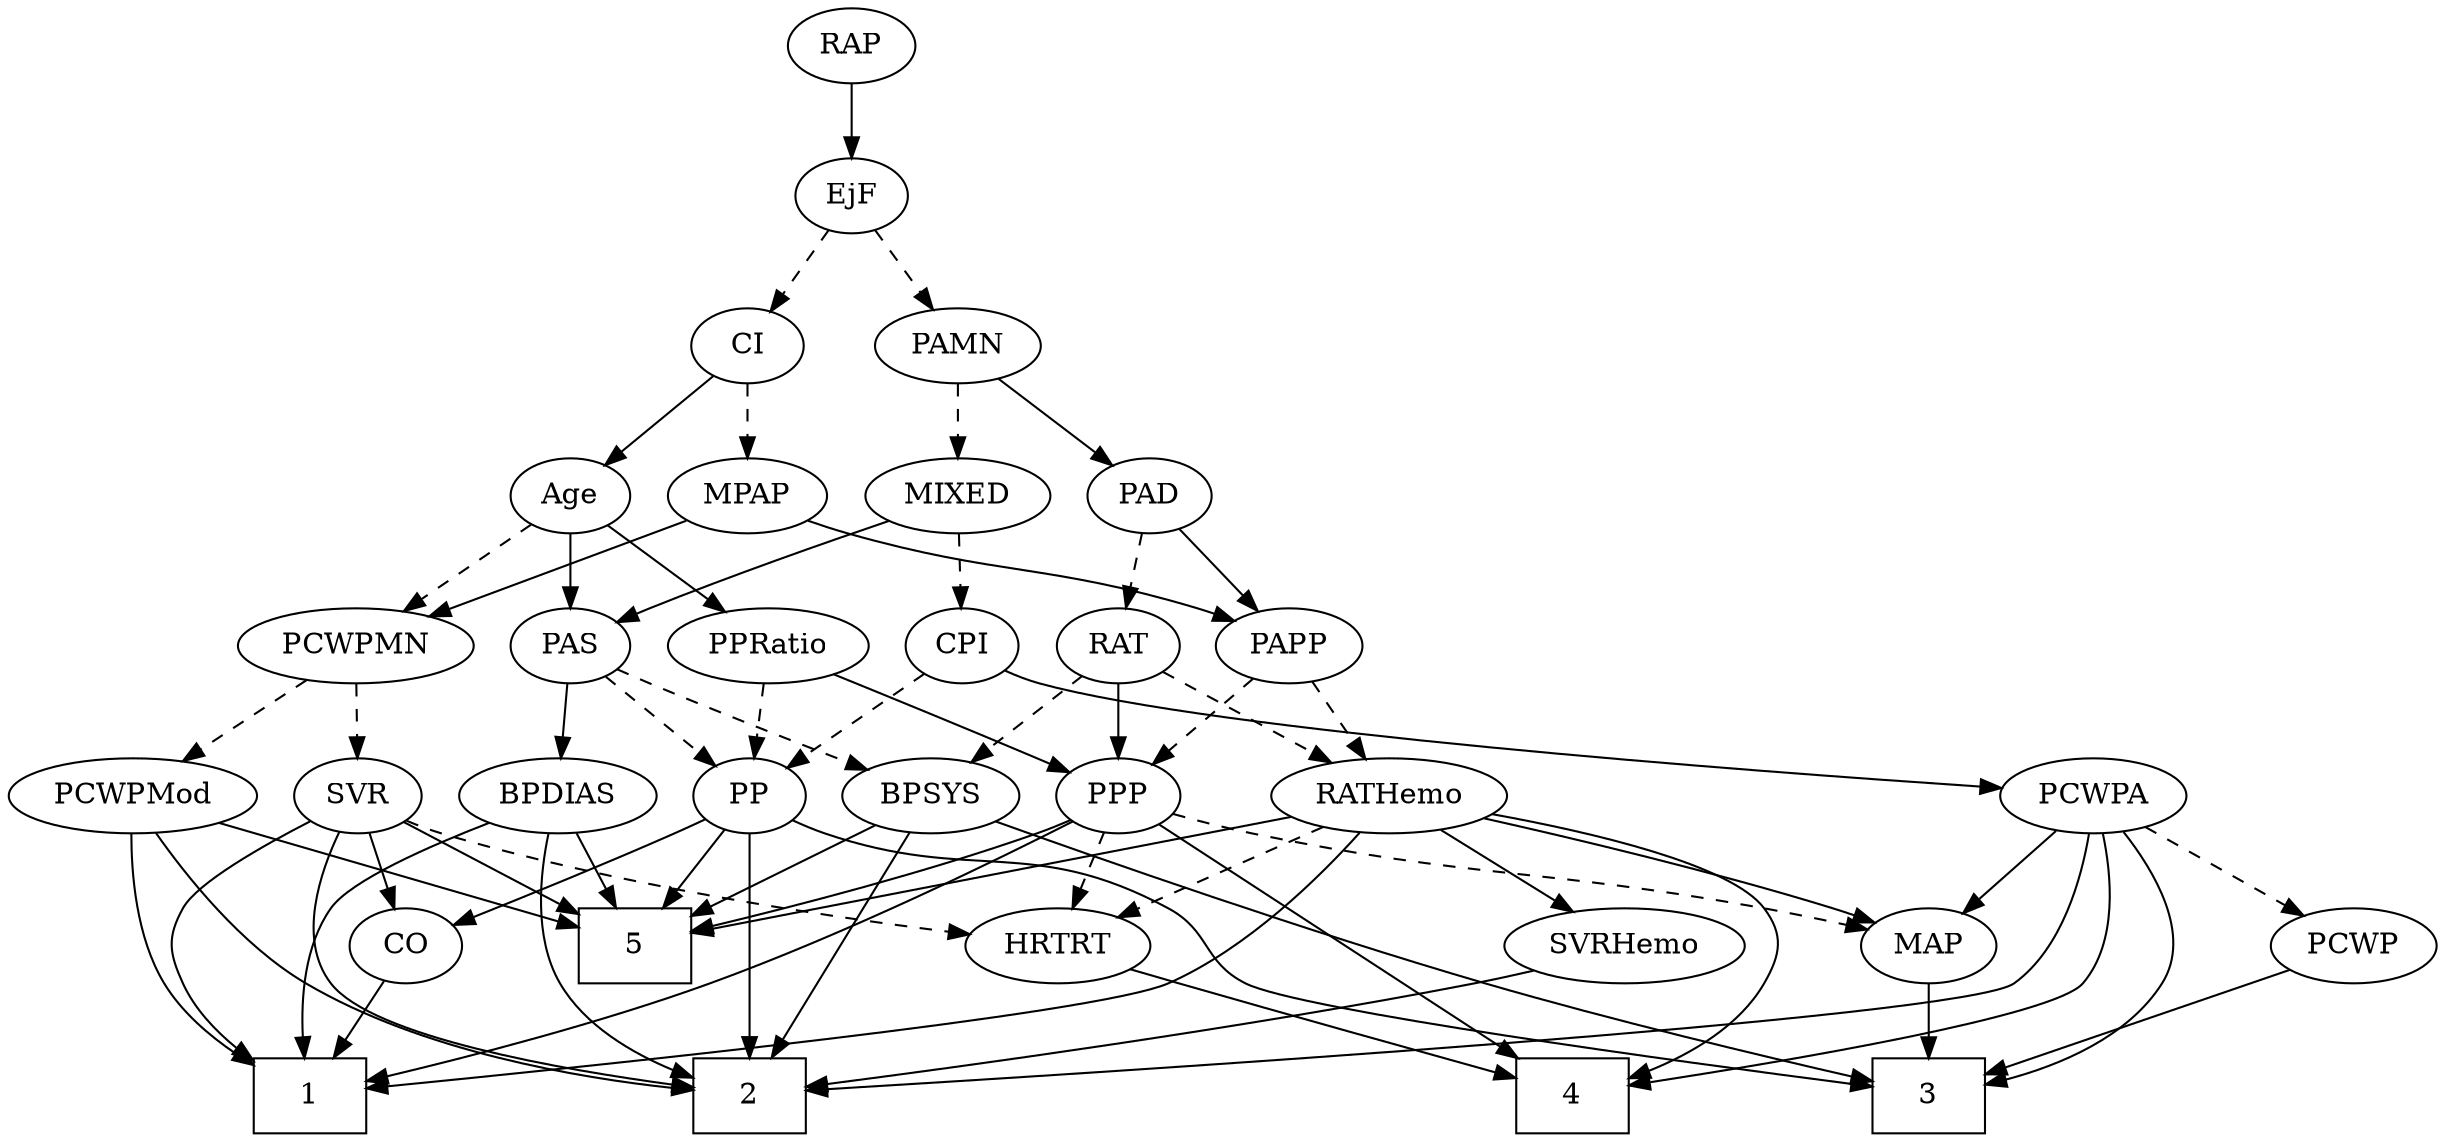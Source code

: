 strict digraph {
	graph [bb="0,0,1109,540"];
	node [label="\N"];
	1	[height=0.5,
		pos="123.74,18",
		shape=box,
		width=0.75];
	2	[height=0.5,
		pos="281.74,18",
		shape=box,
		width=0.75];
	3	[height=0.5,
		pos="568.74,18",
		shape=box,
		width=0.75];
	4	[height=0.5,
		pos="848.74,18",
		shape=box,
		width=0.75];
	5	[height=0.5,
		pos="336.74,90",
		shape=box,
		width=0.75];
	Age	[height=0.5,
		pos="374.74,306",
		width=0.75];
	PAS	[height=0.5,
		pos="375.74,234",
		width=0.75];
	Age -> PAS	[pos="e,375.49,252.1 374.99,287.7 375.1,279.98 375.23,270.71 375.35,262.11",
		style=solid];
	PCWPMN	[height=0.5,
		pos="245.74,234",
		width=1.3902];
	Age -> PCWPMN	[pos="e,272.34,249.44 354.3,293.91 334.73,283.29 304.8,267.05 281.32,254.31",
		style=dashed];
	PPRatio	[height=0.5,
		pos="460.74,234",
		width=1.1013];
	Age -> PPRatio	[pos="e,442.12,250.16 391.32,291.5 403.48,281.61 420.24,267.96 434.24,256.56",
		style=solid];
	EjF	[height=0.5,
		pos="500.74,450",
		width=0.75];
	PAMN	[height=0.5,
		pos="547.74,378",
		width=1.011];
	EjF -> PAMN	[pos="e,536.79,395.31 511.4,433.12 517.21,424.47 524.52,413.58 531.06,403.83",
		style=dashed];
	CI	[height=0.5,
		pos="454.74,378",
		width=0.75];
	EjF -> CI	[pos="e,465.13,394.82 490.3,433.12 484.54,424.34 477.25,413.26 470.78,403.42",
		style=dashed];
	RAP	[height=0.5,
		pos="500.74,522",
		width=0.77632];
	RAP -> EjF	[pos="e,500.74,468.1 500.74,503.7 500.74,495.98 500.74,486.71 500.74,478.11",
		style=solid];
	MIXED	[height=0.5,
		pos="547.74,306",
		width=1.1193];
	MIXED -> PAS	[pos="e,396.95,245.31 517.51,293.91 489.79,283.58 447.7,267.48 411.74,252 409.93,251.22 408.08,250.41 406.21,249.57",
		style=solid];
	CPI	[height=0.5,
		pos="547.74,234",
		width=0.75];
	MIXED -> CPI	[pos="e,547.74,252.1 547.74,287.7 547.74,279.98 547.74,270.71 547.74,262.11",
		style=dashed];
	MPAP	[height=0.5,
		pos="454.74,306",
		width=0.97491];
	MPAP -> PCWPMN	[pos="e,282.64,246.18 427.84,294.32 422.21,292.17 416.3,289.96 410.74,288 371.15,274.01 325.68,259.52 292.52,249.23",
		style=solid];
	PAPP	[height=0.5,
		pos="709.74,234",
		width=0.88464];
	MPAP -> PAPP	[pos="e,685.29,246 481.03,294.06 486.8,291.87 492.93,289.73 498.74,288 572.77,266.01 594.98,274.89 668.74,252 671.04,251.29 673.38,250.5 \
675.73,249.65",
		style=solid];
	BPSYS	[height=0.5,
		pos="459.74,162",
		width=1.0471];
	BPSYS -> 2	[pos="e,308.83,32.303 446.4,144.93 430.23,126.04 401.54,94.449 372.74,72 355.83,58.818 335.31,46.591 318.04,37.209",
		style=solid];
	BPSYS -> 3	[pos="e,553.79,36.443 471.18,144.7 483.94,126.68 505.34,96.905 524.74,72 531.87,62.849 539.91,53.024 547.15,44.349",
		style=solid];
	BPSYS -> 5	[pos="e,363.94,106.48 436.31,147.67 418.34,137.44 393.22,123.14 372.7,111.47",
		style=solid];
	PAD	[height=0.5,
		pos="634.74,306",
		width=0.79437];
	RAT	[height=0.5,
		pos="632.74,234",
		width=0.75827];
	PAD -> RAT	[pos="e,633.23,252.1 634.24,287.7 634.02,279.98 633.76,270.71 633.51,262.11",
		style=dashed];
	PAD -> PAPP	[pos="e,693.96,249.73 650.28,290.5 660.77,280.71 674.79,267.61 686.59,256.6",
		style=solid];
	CO	[height=0.5,
		pos="150.74,90",
		width=0.75];
	CO -> 1	[pos="e,130.47,36.447 144.34,72.411 141.3,64.539 137.6,54.929 134.17,46.042",
		style=solid];
	PAS -> BPSYS	[pos="e,441.85,177.91 391.93,219.5 403.89,209.54 420.4,195.78 434.14,184.34",
		style=dashed];
	BPDIAS	[height=0.5,
		pos="289.74,162",
		width=1.1735];
	PAS -> BPDIAS	[pos="e,308.66,178.41 359.16,219.5 347.08,209.67 330.46,196.15 316.51,184.79",
		style=solid];
	PP	[height=0.5,
		pos="376.74,162",
		width=0.75];
	PAS -> PP	[pos="e,376.49,180.1 375.99,215.7 376.1,207.98 376.23,198.71 376.35,190.11",
		style=dashed];
	PAMN -> MIXED	[pos="e,547.74,324.1 547.74,359.7 547.74,351.98 547.74,342.71 547.74,334.11",
		style=dashed];
	PAMN -> PAD	[pos="e,617.79,320.64 566.19,362.15 578.83,351.98 595.75,338.37 609.62,327.21",
		style=solid];
	RATHemo	[height=0.5,
		pos="833.74,162",
		width=1.3721];
	RATHemo -> 1	[pos="e,150.8,23.434 862.94,147.18 878.1,138.31 895.19,125.2 903.74,108 910.86,93.673 914.74,83.619 903.74,72 853.4,18.83 318.62,43.059 \
245.74,36 217.18,33.234 185.05,28.699 160.94,25.008",
		style=solid];
	RATHemo -> 4	[pos="e,875.89,19.364 882.39,158.39 951.06,153.56 1071,140.59 1097.7,108 1156.3,36.482 968.64,22.408 885.9,19.659",
		style=solid];
	RATHemo -> 5	[pos="e,364.03,93.977 791.72,152.44 776.91,149.57 760.11,146.47 744.74,144 608.89,122.22 446.5,103.21 374.41,95.134",
		style=solid];
	SVRHemo	[height=0.5,
		pos="1038.7,90",
		width=1.3902];
	RATHemo -> SVRHemo	[pos="e,1003.8,102.93 868.51,149.13 903.12,137.31 956.36,119.13 994.08,106.25",
		style=solid];
	MAP	[height=0.5,
		pos="863.74,90",
		width=0.84854];
	RATHemo -> MAP	[pos="e,856.54,107.79 841,144.05 844.46,135.97 848.69,126.12 852.55,117.11",
		style=solid];
	HRTRT	[height=0.5,
		pos="775.74,90",
		width=1.1013];
	RATHemo -> HRTRT	[pos="e,788.99,106.99 819.99,144.41 812.66,135.57 803.52,124.53 795.45,114.79",
		style=dashed];
	PCWPA	[height=0.5,
		pos="594.74,162",
		width=1.1555];
	CPI -> PCWPA	[pos="e,583.46,179.8 558.4,217.12 564.13,208.59 571.31,197.89 577.78,188.25",
		style=solid];
	CPI -> PP	[pos="e,397.92,173.37 526.14,223.04 520.81,220.67 515.09,218.19 509.74,216 467.17,198.6 455.12,197.83 412.74,180 410.92,179.24 409.06,\
178.43 407.2,177.6",
		style=dashed];
	RAT -> BPSYS	[pos="e,487.51,174.24 610.12,223.85 581.45,212.25 531.61,192.08 497.21,178.16",
		style=dashed];
	RAT -> RATHemo	[pos="e,795.89,173.63 653.86,222.47 658.69,220.21 663.85,217.93 668.74,216 707.54,200.68 752.72,186.41 785.98,176.54",
		style=dashed];
	PPP	[height=0.5,
		pos="708.74,162",
		width=0.75];
	RAT -> PPP	[pos="e,693.38,177.14 648.12,218.83 658.93,208.87 673.59,195.37 685.79,184.14",
		style=solid];
	SVR	[height=0.5,
		pos="201.74,162",
		width=0.77632];
	SVR -> 1	[pos="e,105.44,36.125 174.54,157.56 145.91,152.32 102.19,139.39 81.738,108 68.473,87.641 82.909,62.435 98.362,44.05",
		style=solid];
	SVR -> 2	[pos="e,271.92,36.425 210.91,144.71 224.62,120.39 250.56,74.333 266.96,45.23",
		style=solid];
	SVR -> 5	[pos="e,309.26,105.25 222.83,150.06 243.48,139.36 275.36,122.83 300.14,109.98",
		style=solid];
	SVR -> CO	[pos="e,162.02,106.49 190.42,145.46 183.82,136.4 175.35,124.79 167.94,114.61",
		style=solid];
	SVR -> HRTRT	[pos="e,737.54,95.07 222.8,149.85 227.9,147.57 233.41,145.44 238.74,144 399.97,100.53 446.58,124.66 612.74,108 651.31,104.13 695,99.566 \
727.43,96.14",
		style=dashed];
	PCWPMod	[height=0.5,
		pos="59.738,162",
		width=1.4443];
	PCWPMod -> 1	[pos="e,96.725,22.635 37.06,145.69 25.325,136.34 12.143,123.26 5.7379,108 -0.45409,93.247 -2.9544,85.433 5.7379,72 23.48,44.581 59.142,\
31.211 86.64,24.776",
		style=solid];
	PCWPMod -> 2	[pos="e,254.46,21.77 65.944,144.04 74.124,124 90.388,90.988 114.74,72 152.84,42.293 207.94,29.047 244.28,23.271",
		style=solid];
	PCWPMod -> 5	[pos="e,309.53,97.874 100.61,150.67 154.36,137.09 248.04,113.42 299.77,100.34",
		style=solid];
	PCWPA -> 2	[pos="e,309.19,30.258 568.12,147.98 531.84,130.32 464.73,98.008 406.74,72 377.31,58.801 343.63,44.57 318.65,34.181",
		style=solid];
	PCWPA -> 3	[pos="e,588.21,36.082 603.44,144.2 611.66,126 621.52,96.317 612.74,72 608.98,61.6 602.2,51.8 595.07,43.522",
		style=solid];
	PCWPA -> 4	[pos="e,821.41,29.204 614.58,145.92 639.8,127.17 685.05,94.855 726.74,72 754.45,56.808 787.39,42.714 812.06,32.885",
		style=solid];
	PCWPA -> MAP	[pos="e,840.5,101.96 630.93,153.05 690.98,139.79 806.45,114.04 824.74,108 826.85,107.3 829,106.54 831.15,105.73",
		style=solid];
	PCWP	[height=0.5,
		pos="568.74,90",
		width=0.97491];
	PCWPA -> PCWP	[pos="e,574.97,107.79 588.44,144.05 585.47,136.06 581.86,126.33 578.54,117.4",
		style=dashed];
	PCWPMN -> SVR	[pos="e,211.69,178.83 235.09,216.05 229.69,207.47 223.04,196.89 217.1,187.44",
		style=dashed];
	PCWPMN -> PCWPMod	[pos="e,93.645,175.76 212.48,220.49 181.96,209 136.53,191.9 103.15,179.34",
		style=dashed];
	SVRHemo -> 2	[pos="e,309.12,20.953 1001.4,77.86 992.73,75.608 983.47,73.48 974.74,72 942.2,66.482 459.05,31.681 319.32,21.683",
		style=solid];
	BPDIAS -> 1	[pos="e,115.58,36.272 257.7,150.11 251.42,148.03 244.89,145.92 238.74,144 183.95,126.92 149.2,153.89 114.74,108 101.54,90.421 105.69,65.069 \
112.04,45.917",
		style=solid];
	BPDIAS -> 2	[pos="e,275.46,36.135 280.84,144.35 275.9,134.17 270.27,120.7 267.74,108 263.6,87.227 267.76,63.526 272.59,45.808",
		style=solid];
	BPDIAS -> 5	[pos="e,325.02,108.45 300.88,144.41 306.39,136.2 313.17,126.1 319.35,116.9",
		style=solid];
	MAP -> 3	[pos="e,595.74,22.708 840.53,77.95 835.4,75.774 829.95,73.655 824.74,72 748.61,47.816 656.17,31.836 605.82,24.209",
		style=solid];
	PP -> 2	[pos="e,281.75,36.164 354.6,151.25 337.25,142.45 313.91,127.83 300.74,108 288.55,89.649 284.01,64.89 282.39,46.146",
		style=solid];
	PP -> 3	[pos="e,544.63,36.037 393.84,147.9 416.7,130.42 458.56,98.595 494.74,72 508.32,62.019 523.42,51.157 536.43,41.879",
		style=solid];
	PP -> 5	[pos="e,346.52,108.12 367.46,144.76 362.75,136.53 356.92,126.32 351.6,117.02",
		style=solid];
	PP -> CO	[pos="e,176.07,96.621 355.67,150.33 350.83,148.08 345.66,145.83 340.74,144 288.08,124.39 224.88,108.14 186.27,99.006",
		style=solid];
	PPP -> 1	[pos="e,150.83,23.097 697.44,145.52 681.27,124.73 649.42,88.501 612.74,72 538,38.385 327.11,45.657 245.74,36 217.25,32.619 185.12,28.114 \
160.98,24.59",
		style=solid];
	PPP -> 4	[pos="e,871.95,36.052 733.43,154.7 785.31,141.42 901.09,111.46 903.74,108 919.78,87.016 899.85,61.153 879.64,42.725",
		style=solid];
	PPP -> 5	[pos="e,363.77,94.765 684.34,153.84 672.71,150.58 658.57,146.83 645.74,144 548.41,122.57 432.23,104.68 373.96,96.232",
		style=solid];
	PPP -> MAP	[pos="e,840.19,101.63 730.62,151.12 756.75,139.32 800.7,119.47 830.91,105.83",
		style=dashed];
	PPP -> HRTRT	[pos="e,760.47,106.95 722.62,146.5 731.5,137.22 743.23,124.97 753.4,114.34",
		style=dashed];
	PPRatio -> PP	[pos="e,392.94,176.5 442.51,217.81 430.28,207.62 414.05,194.09 400.77,183.02",
		style=dashed];
	PPRatio -> PPP	[pos="e,684.21,169.63 491.39,222.46 498.07,220.25 505.12,217.99 511.74,216 570.79,198.24 586.19,196.03 645.74,180 655.06,177.49 665.15,\
174.77 674.47,172.25",
		style=solid];
	PCWP -> 3	[pos="e,568.74,36.104 568.74,71.697 568.74,63.983 568.74,54.712 568.74,46.112",
		style=solid];
	CI -> Age	[pos="e,390.51,320.8 438.93,363.17 427.32,353.01 411.34,339.03 398.24,327.56",
		style=solid];
	CI -> MPAP	[pos="e,454.74,324.1 454.74,359.7 454.74,351.98 454.74,342.71 454.74,334.11",
		style=dashed];
	PAPP -> RATHemo	[pos="e,807.78,177.65 731.62,220.65 750.24,210.14 777.31,194.85 798.9,182.67",
		style=dashed];
	PAPP -> PPP	[pos="e,708.98,180.1 709.49,215.7 709.38,207.98 709.25,198.71 709.13,190.11",
		style=dashed];
	HRTRT -> 4	[pos="e,830.79,36.211 791.94,73.465 801.2,64.584 813.02,53.252 823.47,43.226",
		style=solid];
}
